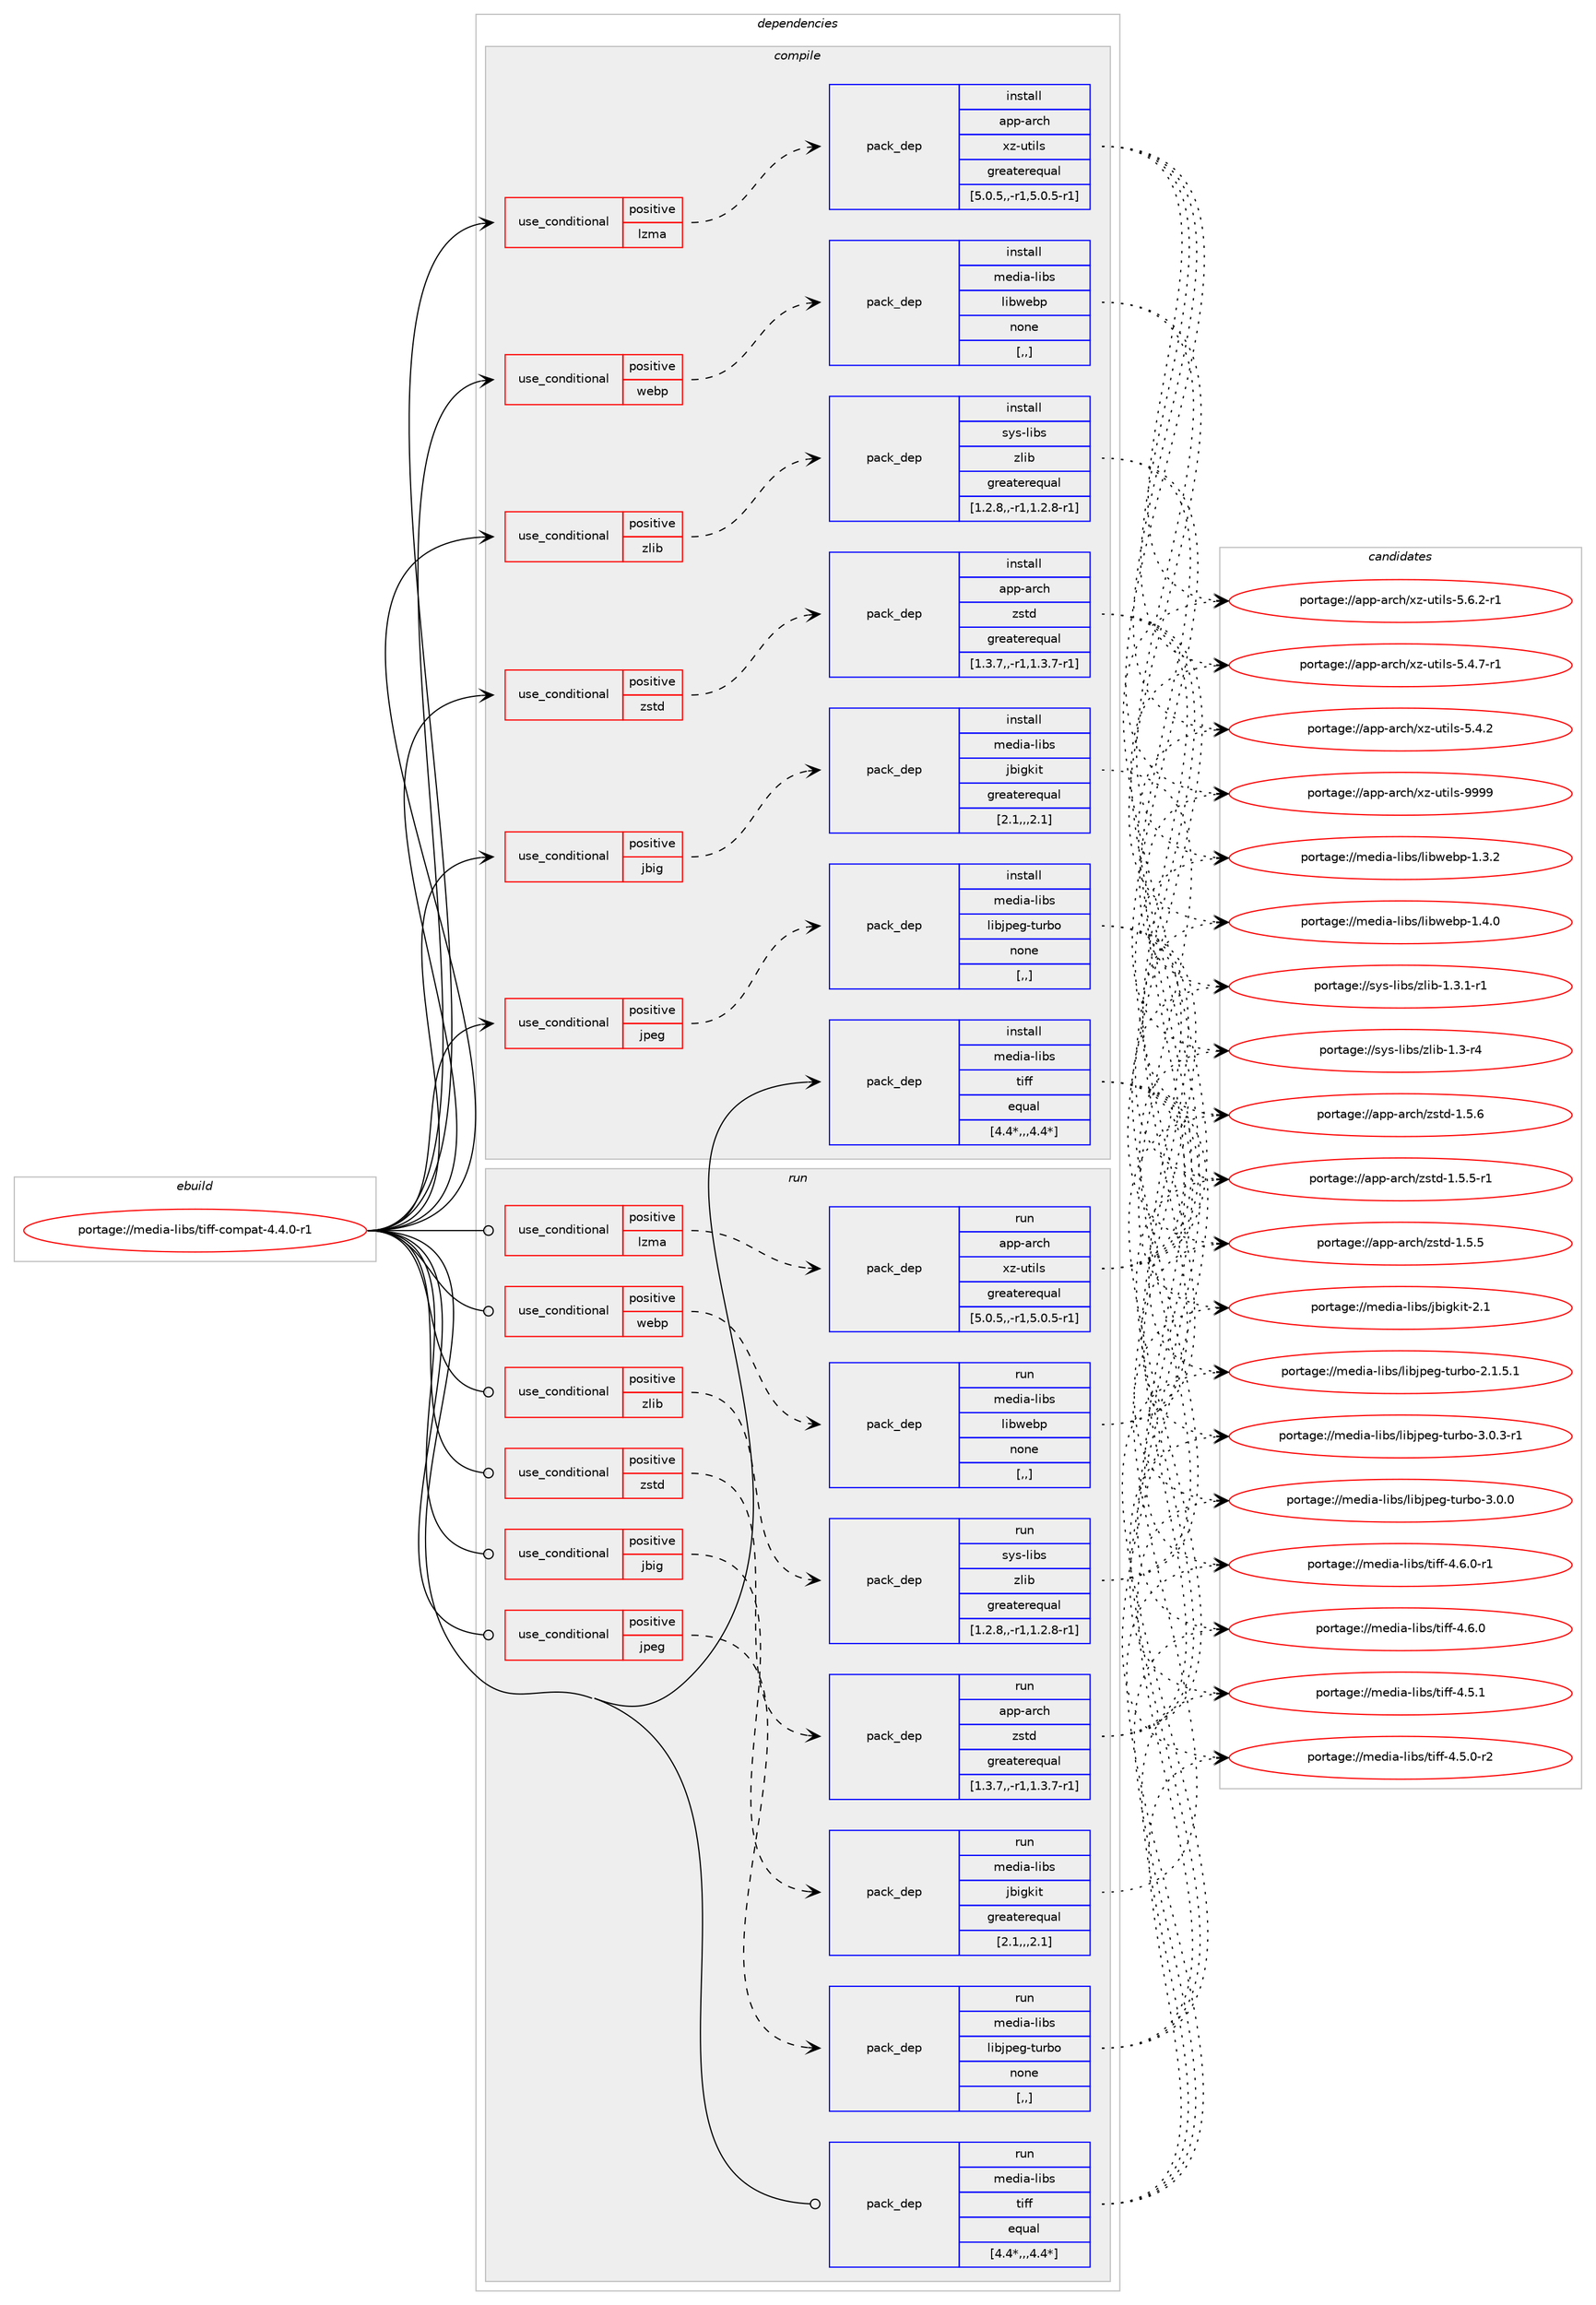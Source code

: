 digraph prolog {

# *************
# Graph options
# *************

newrank=true;
concentrate=true;
compound=true;
graph [rankdir=LR,fontname=Helvetica,fontsize=10,ranksep=1.5];#, ranksep=2.5, nodesep=0.2];
edge  [arrowhead=vee];
node  [fontname=Helvetica,fontsize=10];

# **********
# The ebuild
# **********

subgraph cluster_leftcol {
color=gray;
label=<<i>ebuild</i>>;
id [label="portage://media-libs/tiff-compat-4.4.0-r1", color=red, width=4, href="../media-libs/tiff-compat-4.4.0-r1.svg"];
}

# ****************
# The dependencies
# ****************

subgraph cluster_midcol {
color=gray;
label=<<i>dependencies</i>>;
subgraph cluster_compile {
fillcolor="#eeeeee";
style=filled;
label=<<i>compile</i>>;
subgraph cond78038 {
dependency306705 [label=<<TABLE BORDER="0" CELLBORDER="1" CELLSPACING="0" CELLPADDING="4"><TR><TD ROWSPAN="3" CELLPADDING="10">use_conditional</TD></TR><TR><TD>positive</TD></TR><TR><TD>jbig</TD></TR></TABLE>>, shape=none, color=red];
subgraph pack226278 {
dependency306706 [label=<<TABLE BORDER="0" CELLBORDER="1" CELLSPACING="0" CELLPADDING="4" WIDTH="220"><TR><TD ROWSPAN="6" CELLPADDING="30">pack_dep</TD></TR><TR><TD WIDTH="110">install</TD></TR><TR><TD>media-libs</TD></TR><TR><TD>jbigkit</TD></TR><TR><TD>greaterequal</TD></TR><TR><TD>[2.1,,,2.1]</TD></TR></TABLE>>, shape=none, color=blue];
}
dependency306705:e -> dependency306706:w [weight=20,style="dashed",arrowhead="vee"];
}
id:e -> dependency306705:w [weight=20,style="solid",arrowhead="vee"];
subgraph cond78039 {
dependency306707 [label=<<TABLE BORDER="0" CELLBORDER="1" CELLSPACING="0" CELLPADDING="4"><TR><TD ROWSPAN="3" CELLPADDING="10">use_conditional</TD></TR><TR><TD>positive</TD></TR><TR><TD>jpeg</TD></TR></TABLE>>, shape=none, color=red];
subgraph pack226279 {
dependency306708 [label=<<TABLE BORDER="0" CELLBORDER="1" CELLSPACING="0" CELLPADDING="4" WIDTH="220"><TR><TD ROWSPAN="6" CELLPADDING="30">pack_dep</TD></TR><TR><TD WIDTH="110">install</TD></TR><TR><TD>media-libs</TD></TR><TR><TD>libjpeg-turbo</TD></TR><TR><TD>none</TD></TR><TR><TD>[,,]</TD></TR></TABLE>>, shape=none, color=blue];
}
dependency306707:e -> dependency306708:w [weight=20,style="dashed",arrowhead="vee"];
}
id:e -> dependency306707:w [weight=20,style="solid",arrowhead="vee"];
subgraph cond78040 {
dependency306709 [label=<<TABLE BORDER="0" CELLBORDER="1" CELLSPACING="0" CELLPADDING="4"><TR><TD ROWSPAN="3" CELLPADDING="10">use_conditional</TD></TR><TR><TD>positive</TD></TR><TR><TD>lzma</TD></TR></TABLE>>, shape=none, color=red];
subgraph pack226280 {
dependency306710 [label=<<TABLE BORDER="0" CELLBORDER="1" CELLSPACING="0" CELLPADDING="4" WIDTH="220"><TR><TD ROWSPAN="6" CELLPADDING="30">pack_dep</TD></TR><TR><TD WIDTH="110">install</TD></TR><TR><TD>app-arch</TD></TR><TR><TD>xz-utils</TD></TR><TR><TD>greaterequal</TD></TR><TR><TD>[5.0.5,,-r1,5.0.5-r1]</TD></TR></TABLE>>, shape=none, color=blue];
}
dependency306709:e -> dependency306710:w [weight=20,style="dashed",arrowhead="vee"];
}
id:e -> dependency306709:w [weight=20,style="solid",arrowhead="vee"];
subgraph cond78041 {
dependency306711 [label=<<TABLE BORDER="0" CELLBORDER="1" CELLSPACING="0" CELLPADDING="4"><TR><TD ROWSPAN="3" CELLPADDING="10">use_conditional</TD></TR><TR><TD>positive</TD></TR><TR><TD>webp</TD></TR></TABLE>>, shape=none, color=red];
subgraph pack226281 {
dependency306712 [label=<<TABLE BORDER="0" CELLBORDER="1" CELLSPACING="0" CELLPADDING="4" WIDTH="220"><TR><TD ROWSPAN="6" CELLPADDING="30">pack_dep</TD></TR><TR><TD WIDTH="110">install</TD></TR><TR><TD>media-libs</TD></TR><TR><TD>libwebp</TD></TR><TR><TD>none</TD></TR><TR><TD>[,,]</TD></TR></TABLE>>, shape=none, color=blue];
}
dependency306711:e -> dependency306712:w [weight=20,style="dashed",arrowhead="vee"];
}
id:e -> dependency306711:w [weight=20,style="solid",arrowhead="vee"];
subgraph cond78042 {
dependency306713 [label=<<TABLE BORDER="0" CELLBORDER="1" CELLSPACING="0" CELLPADDING="4"><TR><TD ROWSPAN="3" CELLPADDING="10">use_conditional</TD></TR><TR><TD>positive</TD></TR><TR><TD>zlib</TD></TR></TABLE>>, shape=none, color=red];
subgraph pack226282 {
dependency306714 [label=<<TABLE BORDER="0" CELLBORDER="1" CELLSPACING="0" CELLPADDING="4" WIDTH="220"><TR><TD ROWSPAN="6" CELLPADDING="30">pack_dep</TD></TR><TR><TD WIDTH="110">install</TD></TR><TR><TD>sys-libs</TD></TR><TR><TD>zlib</TD></TR><TR><TD>greaterequal</TD></TR><TR><TD>[1.2.8,,-r1,1.2.8-r1]</TD></TR></TABLE>>, shape=none, color=blue];
}
dependency306713:e -> dependency306714:w [weight=20,style="dashed",arrowhead="vee"];
}
id:e -> dependency306713:w [weight=20,style="solid",arrowhead="vee"];
subgraph cond78043 {
dependency306715 [label=<<TABLE BORDER="0" CELLBORDER="1" CELLSPACING="0" CELLPADDING="4"><TR><TD ROWSPAN="3" CELLPADDING="10">use_conditional</TD></TR><TR><TD>positive</TD></TR><TR><TD>zstd</TD></TR></TABLE>>, shape=none, color=red];
subgraph pack226283 {
dependency306716 [label=<<TABLE BORDER="0" CELLBORDER="1" CELLSPACING="0" CELLPADDING="4" WIDTH="220"><TR><TD ROWSPAN="6" CELLPADDING="30">pack_dep</TD></TR><TR><TD WIDTH="110">install</TD></TR><TR><TD>app-arch</TD></TR><TR><TD>zstd</TD></TR><TR><TD>greaterequal</TD></TR><TR><TD>[1.3.7,,-r1,1.3.7-r1]</TD></TR></TABLE>>, shape=none, color=blue];
}
dependency306715:e -> dependency306716:w [weight=20,style="dashed",arrowhead="vee"];
}
id:e -> dependency306715:w [weight=20,style="solid",arrowhead="vee"];
subgraph pack226284 {
dependency306717 [label=<<TABLE BORDER="0" CELLBORDER="1" CELLSPACING="0" CELLPADDING="4" WIDTH="220"><TR><TD ROWSPAN="6" CELLPADDING="30">pack_dep</TD></TR><TR><TD WIDTH="110">install</TD></TR><TR><TD>media-libs</TD></TR><TR><TD>tiff</TD></TR><TR><TD>equal</TD></TR><TR><TD>[4.4*,,,4.4*]</TD></TR></TABLE>>, shape=none, color=blue];
}
id:e -> dependency306717:w [weight=20,style="solid",arrowhead="vee"];
}
subgraph cluster_compileandrun {
fillcolor="#eeeeee";
style=filled;
label=<<i>compile and run</i>>;
}
subgraph cluster_run {
fillcolor="#eeeeee";
style=filled;
label=<<i>run</i>>;
subgraph cond78044 {
dependency306718 [label=<<TABLE BORDER="0" CELLBORDER="1" CELLSPACING="0" CELLPADDING="4"><TR><TD ROWSPAN="3" CELLPADDING="10">use_conditional</TD></TR><TR><TD>positive</TD></TR><TR><TD>jbig</TD></TR></TABLE>>, shape=none, color=red];
subgraph pack226285 {
dependency306719 [label=<<TABLE BORDER="0" CELLBORDER="1" CELLSPACING="0" CELLPADDING="4" WIDTH="220"><TR><TD ROWSPAN="6" CELLPADDING="30">pack_dep</TD></TR><TR><TD WIDTH="110">run</TD></TR><TR><TD>media-libs</TD></TR><TR><TD>jbigkit</TD></TR><TR><TD>greaterequal</TD></TR><TR><TD>[2.1,,,2.1]</TD></TR></TABLE>>, shape=none, color=blue];
}
dependency306718:e -> dependency306719:w [weight=20,style="dashed",arrowhead="vee"];
}
id:e -> dependency306718:w [weight=20,style="solid",arrowhead="odot"];
subgraph cond78045 {
dependency306720 [label=<<TABLE BORDER="0" CELLBORDER="1" CELLSPACING="0" CELLPADDING="4"><TR><TD ROWSPAN="3" CELLPADDING="10">use_conditional</TD></TR><TR><TD>positive</TD></TR><TR><TD>jpeg</TD></TR></TABLE>>, shape=none, color=red];
subgraph pack226286 {
dependency306721 [label=<<TABLE BORDER="0" CELLBORDER="1" CELLSPACING="0" CELLPADDING="4" WIDTH="220"><TR><TD ROWSPAN="6" CELLPADDING="30">pack_dep</TD></TR><TR><TD WIDTH="110">run</TD></TR><TR><TD>media-libs</TD></TR><TR><TD>libjpeg-turbo</TD></TR><TR><TD>none</TD></TR><TR><TD>[,,]</TD></TR></TABLE>>, shape=none, color=blue];
}
dependency306720:e -> dependency306721:w [weight=20,style="dashed",arrowhead="vee"];
}
id:e -> dependency306720:w [weight=20,style="solid",arrowhead="odot"];
subgraph cond78046 {
dependency306722 [label=<<TABLE BORDER="0" CELLBORDER="1" CELLSPACING="0" CELLPADDING="4"><TR><TD ROWSPAN="3" CELLPADDING="10">use_conditional</TD></TR><TR><TD>positive</TD></TR><TR><TD>lzma</TD></TR></TABLE>>, shape=none, color=red];
subgraph pack226287 {
dependency306723 [label=<<TABLE BORDER="0" CELLBORDER="1" CELLSPACING="0" CELLPADDING="4" WIDTH="220"><TR><TD ROWSPAN="6" CELLPADDING="30">pack_dep</TD></TR><TR><TD WIDTH="110">run</TD></TR><TR><TD>app-arch</TD></TR><TR><TD>xz-utils</TD></TR><TR><TD>greaterequal</TD></TR><TR><TD>[5.0.5,,-r1,5.0.5-r1]</TD></TR></TABLE>>, shape=none, color=blue];
}
dependency306722:e -> dependency306723:w [weight=20,style="dashed",arrowhead="vee"];
}
id:e -> dependency306722:w [weight=20,style="solid",arrowhead="odot"];
subgraph cond78047 {
dependency306724 [label=<<TABLE BORDER="0" CELLBORDER="1" CELLSPACING="0" CELLPADDING="4"><TR><TD ROWSPAN="3" CELLPADDING="10">use_conditional</TD></TR><TR><TD>positive</TD></TR><TR><TD>webp</TD></TR></TABLE>>, shape=none, color=red];
subgraph pack226288 {
dependency306725 [label=<<TABLE BORDER="0" CELLBORDER="1" CELLSPACING="0" CELLPADDING="4" WIDTH="220"><TR><TD ROWSPAN="6" CELLPADDING="30">pack_dep</TD></TR><TR><TD WIDTH="110">run</TD></TR><TR><TD>media-libs</TD></TR><TR><TD>libwebp</TD></TR><TR><TD>none</TD></TR><TR><TD>[,,]</TD></TR></TABLE>>, shape=none, color=blue];
}
dependency306724:e -> dependency306725:w [weight=20,style="dashed",arrowhead="vee"];
}
id:e -> dependency306724:w [weight=20,style="solid",arrowhead="odot"];
subgraph cond78048 {
dependency306726 [label=<<TABLE BORDER="0" CELLBORDER="1" CELLSPACING="0" CELLPADDING="4"><TR><TD ROWSPAN="3" CELLPADDING="10">use_conditional</TD></TR><TR><TD>positive</TD></TR><TR><TD>zlib</TD></TR></TABLE>>, shape=none, color=red];
subgraph pack226289 {
dependency306727 [label=<<TABLE BORDER="0" CELLBORDER="1" CELLSPACING="0" CELLPADDING="4" WIDTH="220"><TR><TD ROWSPAN="6" CELLPADDING="30">pack_dep</TD></TR><TR><TD WIDTH="110">run</TD></TR><TR><TD>sys-libs</TD></TR><TR><TD>zlib</TD></TR><TR><TD>greaterequal</TD></TR><TR><TD>[1.2.8,,-r1,1.2.8-r1]</TD></TR></TABLE>>, shape=none, color=blue];
}
dependency306726:e -> dependency306727:w [weight=20,style="dashed",arrowhead="vee"];
}
id:e -> dependency306726:w [weight=20,style="solid",arrowhead="odot"];
subgraph cond78049 {
dependency306728 [label=<<TABLE BORDER="0" CELLBORDER="1" CELLSPACING="0" CELLPADDING="4"><TR><TD ROWSPAN="3" CELLPADDING="10">use_conditional</TD></TR><TR><TD>positive</TD></TR><TR><TD>zstd</TD></TR></TABLE>>, shape=none, color=red];
subgraph pack226290 {
dependency306729 [label=<<TABLE BORDER="0" CELLBORDER="1" CELLSPACING="0" CELLPADDING="4" WIDTH="220"><TR><TD ROWSPAN="6" CELLPADDING="30">pack_dep</TD></TR><TR><TD WIDTH="110">run</TD></TR><TR><TD>app-arch</TD></TR><TR><TD>zstd</TD></TR><TR><TD>greaterequal</TD></TR><TR><TD>[1.3.7,,-r1,1.3.7-r1]</TD></TR></TABLE>>, shape=none, color=blue];
}
dependency306728:e -> dependency306729:w [weight=20,style="dashed",arrowhead="vee"];
}
id:e -> dependency306728:w [weight=20,style="solid",arrowhead="odot"];
subgraph pack226291 {
dependency306730 [label=<<TABLE BORDER="0" CELLBORDER="1" CELLSPACING="0" CELLPADDING="4" WIDTH="220"><TR><TD ROWSPAN="6" CELLPADDING="30">pack_dep</TD></TR><TR><TD WIDTH="110">run</TD></TR><TR><TD>media-libs</TD></TR><TR><TD>tiff</TD></TR><TR><TD>equal</TD></TR><TR><TD>[4.4*,,,4.4*]</TD></TR></TABLE>>, shape=none, color=blue];
}
id:e -> dependency306730:w [weight=20,style="solid",arrowhead="odot"];
}
}

# **************
# The candidates
# **************

subgraph cluster_choices {
rank=same;
color=gray;
label=<<i>candidates</i>>;

subgraph choice226278 {
color=black;
nodesep=1;
choice109101100105974510810598115471069810510310710511645504649 [label="portage://media-libs/jbigkit-2.1", color=red, width=4,href="../media-libs/jbigkit-2.1.svg"];
dependency306706:e -> choice109101100105974510810598115471069810510310710511645504649:w [style=dotted,weight="100"];
}
subgraph choice226279 {
color=black;
nodesep=1;
choice109101100105974510810598115471081059810611210110345116117114981114551464846514511449 [label="portage://media-libs/libjpeg-turbo-3.0.3-r1", color=red, width=4,href="../media-libs/libjpeg-turbo-3.0.3-r1.svg"];
choice10910110010597451081059811547108105981061121011034511611711498111455146484648 [label="portage://media-libs/libjpeg-turbo-3.0.0", color=red, width=4,href="../media-libs/libjpeg-turbo-3.0.0.svg"];
choice109101100105974510810598115471081059810611210110345116117114981114550464946534649 [label="portage://media-libs/libjpeg-turbo-2.1.5.1", color=red, width=4,href="../media-libs/libjpeg-turbo-2.1.5.1.svg"];
dependency306708:e -> choice109101100105974510810598115471081059810611210110345116117114981114551464846514511449:w [style=dotted,weight="100"];
dependency306708:e -> choice10910110010597451081059811547108105981061121011034511611711498111455146484648:w [style=dotted,weight="100"];
dependency306708:e -> choice109101100105974510810598115471081059810611210110345116117114981114550464946534649:w [style=dotted,weight="100"];
}
subgraph choice226280 {
color=black;
nodesep=1;
choice9711211245971149910447120122451171161051081154557575757 [label="portage://app-arch/xz-utils-9999", color=red, width=4,href="../app-arch/xz-utils-9999.svg"];
choice9711211245971149910447120122451171161051081154553465446504511449 [label="portage://app-arch/xz-utils-5.6.2-r1", color=red, width=4,href="../app-arch/xz-utils-5.6.2-r1.svg"];
choice9711211245971149910447120122451171161051081154553465246554511449 [label="portage://app-arch/xz-utils-5.4.7-r1", color=red, width=4,href="../app-arch/xz-utils-5.4.7-r1.svg"];
choice971121124597114991044712012245117116105108115455346524650 [label="portage://app-arch/xz-utils-5.4.2", color=red, width=4,href="../app-arch/xz-utils-5.4.2.svg"];
dependency306710:e -> choice9711211245971149910447120122451171161051081154557575757:w [style=dotted,weight="100"];
dependency306710:e -> choice9711211245971149910447120122451171161051081154553465446504511449:w [style=dotted,weight="100"];
dependency306710:e -> choice9711211245971149910447120122451171161051081154553465246554511449:w [style=dotted,weight="100"];
dependency306710:e -> choice971121124597114991044712012245117116105108115455346524650:w [style=dotted,weight="100"];
}
subgraph choice226281 {
color=black;
nodesep=1;
choice109101100105974510810598115471081059811910198112454946524648 [label="portage://media-libs/libwebp-1.4.0", color=red, width=4,href="../media-libs/libwebp-1.4.0.svg"];
choice109101100105974510810598115471081059811910198112454946514650 [label="portage://media-libs/libwebp-1.3.2", color=red, width=4,href="../media-libs/libwebp-1.3.2.svg"];
dependency306712:e -> choice109101100105974510810598115471081059811910198112454946524648:w [style=dotted,weight="100"];
dependency306712:e -> choice109101100105974510810598115471081059811910198112454946514650:w [style=dotted,weight="100"];
}
subgraph choice226282 {
color=black;
nodesep=1;
choice115121115451081059811547122108105984549465146494511449 [label="portage://sys-libs/zlib-1.3.1-r1", color=red, width=4,href="../sys-libs/zlib-1.3.1-r1.svg"];
choice11512111545108105981154712210810598454946514511452 [label="portage://sys-libs/zlib-1.3-r4", color=red, width=4,href="../sys-libs/zlib-1.3-r4.svg"];
dependency306714:e -> choice115121115451081059811547122108105984549465146494511449:w [style=dotted,weight="100"];
dependency306714:e -> choice11512111545108105981154712210810598454946514511452:w [style=dotted,weight="100"];
}
subgraph choice226283 {
color=black;
nodesep=1;
choice9711211245971149910447122115116100454946534654 [label="portage://app-arch/zstd-1.5.6", color=red, width=4,href="../app-arch/zstd-1.5.6.svg"];
choice97112112459711499104471221151161004549465346534511449 [label="portage://app-arch/zstd-1.5.5-r1", color=red, width=4,href="../app-arch/zstd-1.5.5-r1.svg"];
choice9711211245971149910447122115116100454946534653 [label="portage://app-arch/zstd-1.5.5", color=red, width=4,href="../app-arch/zstd-1.5.5.svg"];
dependency306716:e -> choice9711211245971149910447122115116100454946534654:w [style=dotted,weight="100"];
dependency306716:e -> choice97112112459711499104471221151161004549465346534511449:w [style=dotted,weight="100"];
dependency306716:e -> choice9711211245971149910447122115116100454946534653:w [style=dotted,weight="100"];
}
subgraph choice226284 {
color=black;
nodesep=1;
choice109101100105974510810598115471161051021024552465446484511449 [label="portage://media-libs/tiff-4.6.0-r1", color=red, width=4,href="../media-libs/tiff-4.6.0-r1.svg"];
choice10910110010597451081059811547116105102102455246544648 [label="portage://media-libs/tiff-4.6.0", color=red, width=4,href="../media-libs/tiff-4.6.0.svg"];
choice10910110010597451081059811547116105102102455246534649 [label="portage://media-libs/tiff-4.5.1", color=red, width=4,href="../media-libs/tiff-4.5.1.svg"];
choice109101100105974510810598115471161051021024552465346484511450 [label="portage://media-libs/tiff-4.5.0-r2", color=red, width=4,href="../media-libs/tiff-4.5.0-r2.svg"];
dependency306717:e -> choice109101100105974510810598115471161051021024552465446484511449:w [style=dotted,weight="100"];
dependency306717:e -> choice10910110010597451081059811547116105102102455246544648:w [style=dotted,weight="100"];
dependency306717:e -> choice10910110010597451081059811547116105102102455246534649:w [style=dotted,weight="100"];
dependency306717:e -> choice109101100105974510810598115471161051021024552465346484511450:w [style=dotted,weight="100"];
}
subgraph choice226285 {
color=black;
nodesep=1;
choice109101100105974510810598115471069810510310710511645504649 [label="portage://media-libs/jbigkit-2.1", color=red, width=4,href="../media-libs/jbigkit-2.1.svg"];
dependency306719:e -> choice109101100105974510810598115471069810510310710511645504649:w [style=dotted,weight="100"];
}
subgraph choice226286 {
color=black;
nodesep=1;
choice109101100105974510810598115471081059810611210110345116117114981114551464846514511449 [label="portage://media-libs/libjpeg-turbo-3.0.3-r1", color=red, width=4,href="../media-libs/libjpeg-turbo-3.0.3-r1.svg"];
choice10910110010597451081059811547108105981061121011034511611711498111455146484648 [label="portage://media-libs/libjpeg-turbo-3.0.0", color=red, width=4,href="../media-libs/libjpeg-turbo-3.0.0.svg"];
choice109101100105974510810598115471081059810611210110345116117114981114550464946534649 [label="portage://media-libs/libjpeg-turbo-2.1.5.1", color=red, width=4,href="../media-libs/libjpeg-turbo-2.1.5.1.svg"];
dependency306721:e -> choice109101100105974510810598115471081059810611210110345116117114981114551464846514511449:w [style=dotted,weight="100"];
dependency306721:e -> choice10910110010597451081059811547108105981061121011034511611711498111455146484648:w [style=dotted,weight="100"];
dependency306721:e -> choice109101100105974510810598115471081059810611210110345116117114981114550464946534649:w [style=dotted,weight="100"];
}
subgraph choice226287 {
color=black;
nodesep=1;
choice9711211245971149910447120122451171161051081154557575757 [label="portage://app-arch/xz-utils-9999", color=red, width=4,href="../app-arch/xz-utils-9999.svg"];
choice9711211245971149910447120122451171161051081154553465446504511449 [label="portage://app-arch/xz-utils-5.6.2-r1", color=red, width=4,href="../app-arch/xz-utils-5.6.2-r1.svg"];
choice9711211245971149910447120122451171161051081154553465246554511449 [label="portage://app-arch/xz-utils-5.4.7-r1", color=red, width=4,href="../app-arch/xz-utils-5.4.7-r1.svg"];
choice971121124597114991044712012245117116105108115455346524650 [label="portage://app-arch/xz-utils-5.4.2", color=red, width=4,href="../app-arch/xz-utils-5.4.2.svg"];
dependency306723:e -> choice9711211245971149910447120122451171161051081154557575757:w [style=dotted,weight="100"];
dependency306723:e -> choice9711211245971149910447120122451171161051081154553465446504511449:w [style=dotted,weight="100"];
dependency306723:e -> choice9711211245971149910447120122451171161051081154553465246554511449:w [style=dotted,weight="100"];
dependency306723:e -> choice971121124597114991044712012245117116105108115455346524650:w [style=dotted,weight="100"];
}
subgraph choice226288 {
color=black;
nodesep=1;
choice109101100105974510810598115471081059811910198112454946524648 [label="portage://media-libs/libwebp-1.4.0", color=red, width=4,href="../media-libs/libwebp-1.4.0.svg"];
choice109101100105974510810598115471081059811910198112454946514650 [label="portage://media-libs/libwebp-1.3.2", color=red, width=4,href="../media-libs/libwebp-1.3.2.svg"];
dependency306725:e -> choice109101100105974510810598115471081059811910198112454946524648:w [style=dotted,weight="100"];
dependency306725:e -> choice109101100105974510810598115471081059811910198112454946514650:w [style=dotted,weight="100"];
}
subgraph choice226289 {
color=black;
nodesep=1;
choice115121115451081059811547122108105984549465146494511449 [label="portage://sys-libs/zlib-1.3.1-r1", color=red, width=4,href="../sys-libs/zlib-1.3.1-r1.svg"];
choice11512111545108105981154712210810598454946514511452 [label="portage://sys-libs/zlib-1.3-r4", color=red, width=4,href="../sys-libs/zlib-1.3-r4.svg"];
dependency306727:e -> choice115121115451081059811547122108105984549465146494511449:w [style=dotted,weight="100"];
dependency306727:e -> choice11512111545108105981154712210810598454946514511452:w [style=dotted,weight="100"];
}
subgraph choice226290 {
color=black;
nodesep=1;
choice9711211245971149910447122115116100454946534654 [label="portage://app-arch/zstd-1.5.6", color=red, width=4,href="../app-arch/zstd-1.5.6.svg"];
choice97112112459711499104471221151161004549465346534511449 [label="portage://app-arch/zstd-1.5.5-r1", color=red, width=4,href="../app-arch/zstd-1.5.5-r1.svg"];
choice9711211245971149910447122115116100454946534653 [label="portage://app-arch/zstd-1.5.5", color=red, width=4,href="../app-arch/zstd-1.5.5.svg"];
dependency306729:e -> choice9711211245971149910447122115116100454946534654:w [style=dotted,weight="100"];
dependency306729:e -> choice97112112459711499104471221151161004549465346534511449:w [style=dotted,weight="100"];
dependency306729:e -> choice9711211245971149910447122115116100454946534653:w [style=dotted,weight="100"];
}
subgraph choice226291 {
color=black;
nodesep=1;
choice109101100105974510810598115471161051021024552465446484511449 [label="portage://media-libs/tiff-4.6.0-r1", color=red, width=4,href="../media-libs/tiff-4.6.0-r1.svg"];
choice10910110010597451081059811547116105102102455246544648 [label="portage://media-libs/tiff-4.6.0", color=red, width=4,href="../media-libs/tiff-4.6.0.svg"];
choice10910110010597451081059811547116105102102455246534649 [label="portage://media-libs/tiff-4.5.1", color=red, width=4,href="../media-libs/tiff-4.5.1.svg"];
choice109101100105974510810598115471161051021024552465346484511450 [label="portage://media-libs/tiff-4.5.0-r2", color=red, width=4,href="../media-libs/tiff-4.5.0-r2.svg"];
dependency306730:e -> choice109101100105974510810598115471161051021024552465446484511449:w [style=dotted,weight="100"];
dependency306730:e -> choice10910110010597451081059811547116105102102455246544648:w [style=dotted,weight="100"];
dependency306730:e -> choice10910110010597451081059811547116105102102455246534649:w [style=dotted,weight="100"];
dependency306730:e -> choice109101100105974510810598115471161051021024552465346484511450:w [style=dotted,weight="100"];
}
}

}
